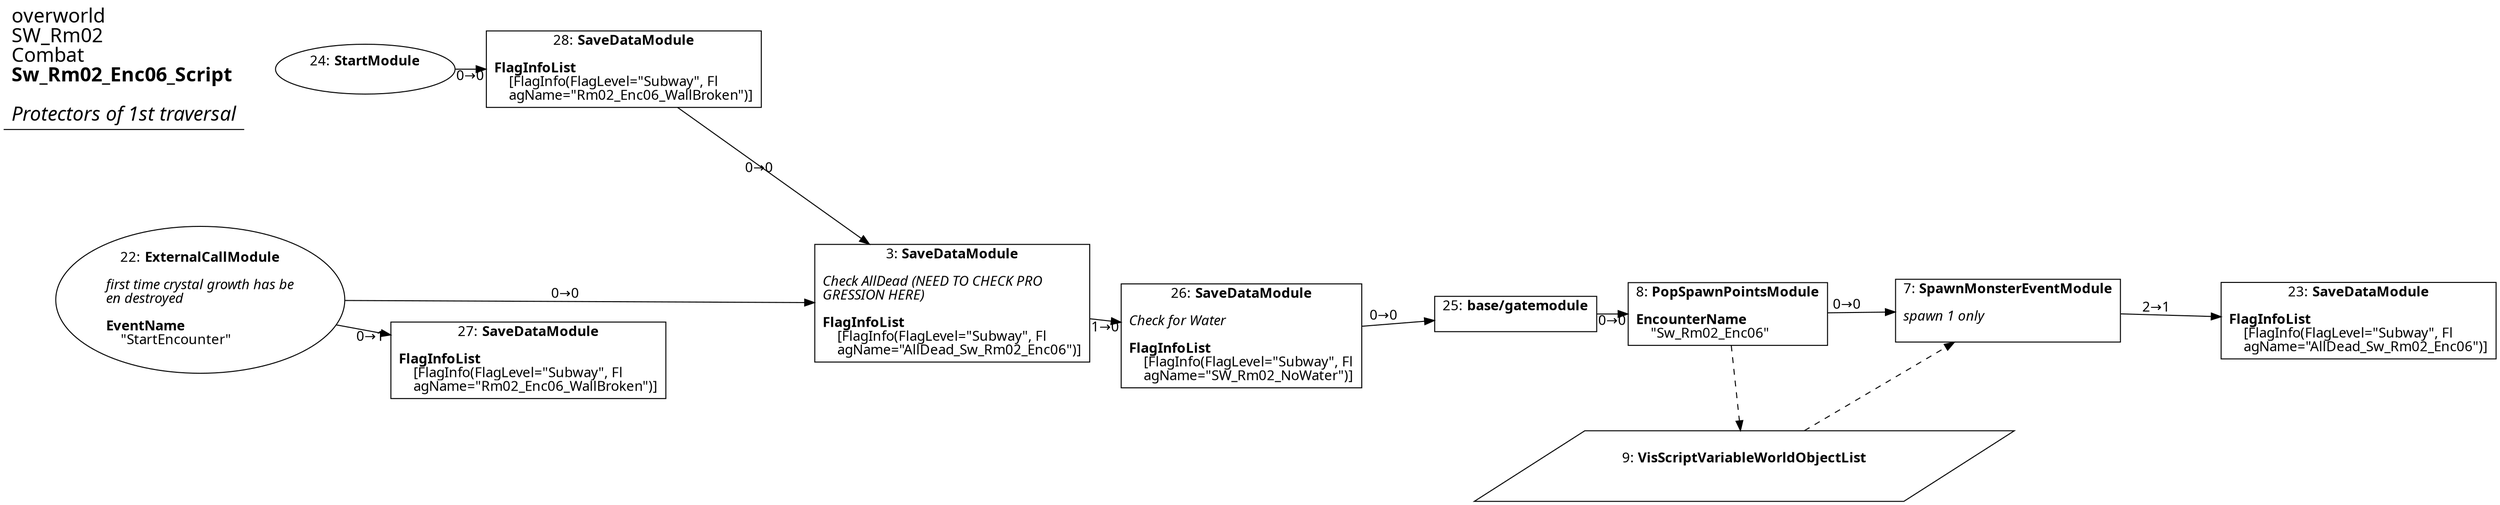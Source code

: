 digraph {
    layout = fdp;
    overlap = prism;
    sep = "+16";
    splines = spline;

    node [ shape = box ];

    graph [ fontname = "Segoe UI" ];
    node [ fontname = "Segoe UI" ];
    edge [ fontname = "Segoe UI" ];

    3 [ label = <3: <b>SaveDataModule</b><br/><br/><i>Check AllDead (NEED TO CHECK PRO<br align="left"/>GRESSION HERE)<br align="left"/></i><br align="left"/><b>FlagInfoList</b><br align="left"/>    [FlagInfo(FlagLevel=&quot;Subway&quot;, Fl<br align="left"/>    agName=&quot;AllDead_Sw_Rm02_Enc06&quot;)]<br align="left"/>> ];
    3 [ pos = "0.119,-0.008!" ];
    3 -> 26 [ label = "1→0" ];

    7 [ label = <7: <b>SpawnMonsterEventModule</b><br/><br/><i>spawn 1 only<br align="left"/></i><br align="left"/>> ];
    7 [ pos = "1.057,-0.014!" ];
    7 -> 23 [ label = "2→1" ];
    9 -> 7 [ style = dashed ];

    8 [ label = <8: <b>PopSpawnPointsModule</b><br/><br/><b>EncounterName</b><br align="left"/>    &quot;Sw_Rm02_Enc06&quot;<br align="left"/>> ];
    8 [ pos = "0.79600006,-0.017!" ];
    8 -> 7 [ label = "0→0" ];
    8 -> 9 [ style = dashed ];

    9 [ label = <9: <b>VisScriptVariableWorldObjectList</b><br/><br/>> ];
    9 [ shape = parallelogram ]
    9 [ pos = "0.82000005,-0.15400001!" ];

    22 [ label = <22: <b>ExternalCallModule</b><br/><br/><i>first time crystal growth has be<br align="left"/>en destroyed <br align="left"/></i><br align="left"/><b>EventName</b><br align="left"/>    &quot;StartEncounter&quot;<br align="left"/>> ];
    22 [ shape = oval ]
    22 [ pos = "-0.546,-0.006!" ];
    22 -> 27 [ label = "0→1" ];
    22 -> 3 [ label = "0→0" ];

    23 [ label = <23: <b>SaveDataModule</b><br/><br/><b>FlagInfoList</b><br align="left"/>    [FlagInfo(FlagLevel=&quot;Subway&quot;, Fl<br align="left"/>    agName=&quot;AllDead_Sw_Rm02_Enc06&quot;)]<br align="left"/>> ];
    23 [ pos = "1.378,-0.023000002!" ];

    24 [ label = <24: <b>StartModule</b><br/><br/>> ];
    24 [ shape = oval ]
    24 [ pos = "-0.44700003,0.20400001!" ];
    24 -> 28 [ label = "0→0" ];

    25 [ label = <25: <b>base/gatemodule</b><br/><br/>> ];
    25 [ pos = "0.63500005,-0.017!" ];
    25 -> 8 [ label = "0→0" ];

    26 [ label = <26: <b>SaveDataModule</b><br/><br/><i>Check for Water<br align="left"/></i><br align="left"/><b>FlagInfoList</b><br align="left"/>    [FlagInfo(FlagLevel=&quot;Subway&quot;, Fl<br align="left"/>    agName=&quot;SW_Rm02_NoWater&quot;)]<br align="left"/>> ];
    26 [ pos = "0.367,-0.036000002!" ];
    26 -> 25 [ label = "0→0" ];

    27 [ label = <27: <b>SaveDataModule</b><br/><br/><b>FlagInfoList</b><br align="left"/>    [FlagInfo(FlagLevel=&quot;Subway&quot;, Fl<br align="left"/>    agName=&quot;Rm02_Enc06_WallBroken&quot;)]<br align="left"/>> ];
    27 [ pos = "-0.282,-0.057000004!" ];

    28 [ label = <28: <b>SaveDataModule</b><br/><br/><b>FlagInfoList</b><br align="left"/>    [FlagInfo(FlagLevel=&quot;Subway&quot;, Fl<br align="left"/>    agName=&quot;Rm02_Enc06_WallBroken&quot;)]<br align="left"/>> ];
    28 [ pos = "-0.24000001,0.20400001!" ];
    28 -> 3 [ label = "0→0" ];

    title [ pos = "-0.54700005,0.20500001!" ];
    title [ shape = underline ];
    title [ label = <<font point-size="20">overworld<br align="left"/>SW_Rm02<br align="left"/>Combat<br align="left"/><b>Sw_Rm02_Enc06_Script</b><br align="left"/><br/><i>Protectors of 1st traversal</i><br align="left"/></font>> ];
}
